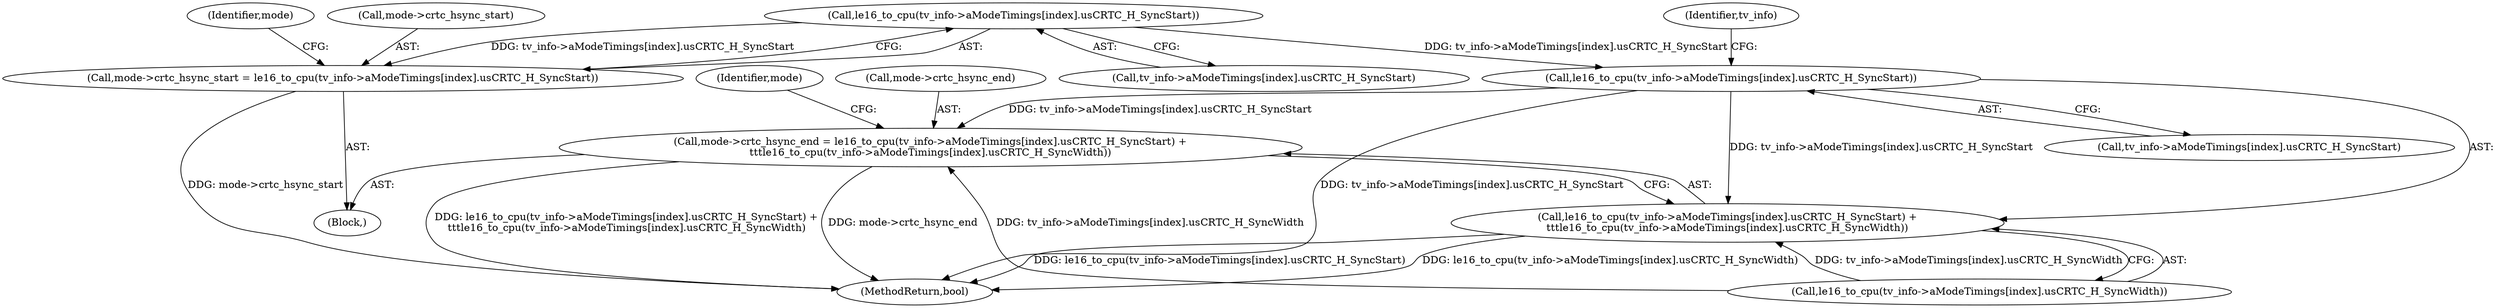 digraph "0_linux_0031c41be5c529f8329e327b63cde92ba1284842@array" {
"1000191" [label="(Call,le16_to_cpu(tv_info->aModeTimings[index].usCRTC_H_SyncStart))"];
"1000187" [label="(Call,mode->crtc_hsync_start = le16_to_cpu(tv_info->aModeTimings[index].usCRTC_H_SyncStart))"];
"1000204" [label="(Call,le16_to_cpu(tv_info->aModeTimings[index].usCRTC_H_SyncStart))"];
"1000199" [label="(Call,mode->crtc_hsync_end = le16_to_cpu(tv_info->aModeTimings[index].usCRTC_H_SyncStart) +\n\t\t\tle16_to_cpu(tv_info->aModeTimings[index].usCRTC_H_SyncWidth))"];
"1000203" [label="(Call,le16_to_cpu(tv_info->aModeTimings[index].usCRTC_H_SyncStart) +\n\t\t\tle16_to_cpu(tv_info->aModeTimings[index].usCRTC_H_SyncWidth))"];
"1000187" [label="(Call,mode->crtc_hsync_start = le16_to_cpu(tv_info->aModeTimings[index].usCRTC_H_SyncStart))"];
"1000201" [label="(Identifier,mode)"];
"1000203" [label="(Call,le16_to_cpu(tv_info->aModeTimings[index].usCRTC_H_SyncStart) +\n\t\t\tle16_to_cpu(tv_info->aModeTimings[index].usCRTC_H_SyncWidth))"];
"1000144" [label="(Block,)"];
"1000216" [label="(Identifier,tv_info)"];
"1000558" [label="(MethodReturn,bool)"];
"1000192" [label="(Call,tv_info->aModeTimings[index].usCRTC_H_SyncStart)"];
"1000205" [label="(Call,tv_info->aModeTimings[index].usCRTC_H_SyncStart)"];
"1000200" [label="(Call,mode->crtc_hsync_end)"];
"1000212" [label="(Call,le16_to_cpu(tv_info->aModeTimings[index].usCRTC_H_SyncWidth))"];
"1000222" [label="(Identifier,mode)"];
"1000204" [label="(Call,le16_to_cpu(tv_info->aModeTimings[index].usCRTC_H_SyncStart))"];
"1000199" [label="(Call,mode->crtc_hsync_end = le16_to_cpu(tv_info->aModeTimings[index].usCRTC_H_SyncStart) +\n\t\t\tle16_to_cpu(tv_info->aModeTimings[index].usCRTC_H_SyncWidth))"];
"1000191" [label="(Call,le16_to_cpu(tv_info->aModeTimings[index].usCRTC_H_SyncStart))"];
"1000188" [label="(Call,mode->crtc_hsync_start)"];
"1000191" -> "1000187"  [label="AST: "];
"1000191" -> "1000192"  [label="CFG: "];
"1000192" -> "1000191"  [label="AST: "];
"1000187" -> "1000191"  [label="CFG: "];
"1000191" -> "1000187"  [label="DDG: tv_info->aModeTimings[index].usCRTC_H_SyncStart"];
"1000191" -> "1000204"  [label="DDG: tv_info->aModeTimings[index].usCRTC_H_SyncStart"];
"1000187" -> "1000144"  [label="AST: "];
"1000188" -> "1000187"  [label="AST: "];
"1000201" -> "1000187"  [label="CFG: "];
"1000187" -> "1000558"  [label="DDG: mode->crtc_hsync_start"];
"1000204" -> "1000203"  [label="AST: "];
"1000204" -> "1000205"  [label="CFG: "];
"1000205" -> "1000204"  [label="AST: "];
"1000216" -> "1000204"  [label="CFG: "];
"1000204" -> "1000558"  [label="DDG: tv_info->aModeTimings[index].usCRTC_H_SyncStart"];
"1000204" -> "1000199"  [label="DDG: tv_info->aModeTimings[index].usCRTC_H_SyncStart"];
"1000204" -> "1000203"  [label="DDG: tv_info->aModeTimings[index].usCRTC_H_SyncStart"];
"1000199" -> "1000144"  [label="AST: "];
"1000199" -> "1000203"  [label="CFG: "];
"1000200" -> "1000199"  [label="AST: "];
"1000203" -> "1000199"  [label="AST: "];
"1000222" -> "1000199"  [label="CFG: "];
"1000199" -> "1000558"  [label="DDG: mode->crtc_hsync_end"];
"1000199" -> "1000558"  [label="DDG: le16_to_cpu(tv_info->aModeTimings[index].usCRTC_H_SyncStart) +\n\t\t\tle16_to_cpu(tv_info->aModeTimings[index].usCRTC_H_SyncWidth)"];
"1000212" -> "1000199"  [label="DDG: tv_info->aModeTimings[index].usCRTC_H_SyncWidth"];
"1000203" -> "1000212"  [label="CFG: "];
"1000212" -> "1000203"  [label="AST: "];
"1000203" -> "1000558"  [label="DDG: le16_to_cpu(tv_info->aModeTimings[index].usCRTC_H_SyncWidth)"];
"1000203" -> "1000558"  [label="DDG: le16_to_cpu(tv_info->aModeTimings[index].usCRTC_H_SyncStart)"];
"1000212" -> "1000203"  [label="DDG: tv_info->aModeTimings[index].usCRTC_H_SyncWidth"];
}
